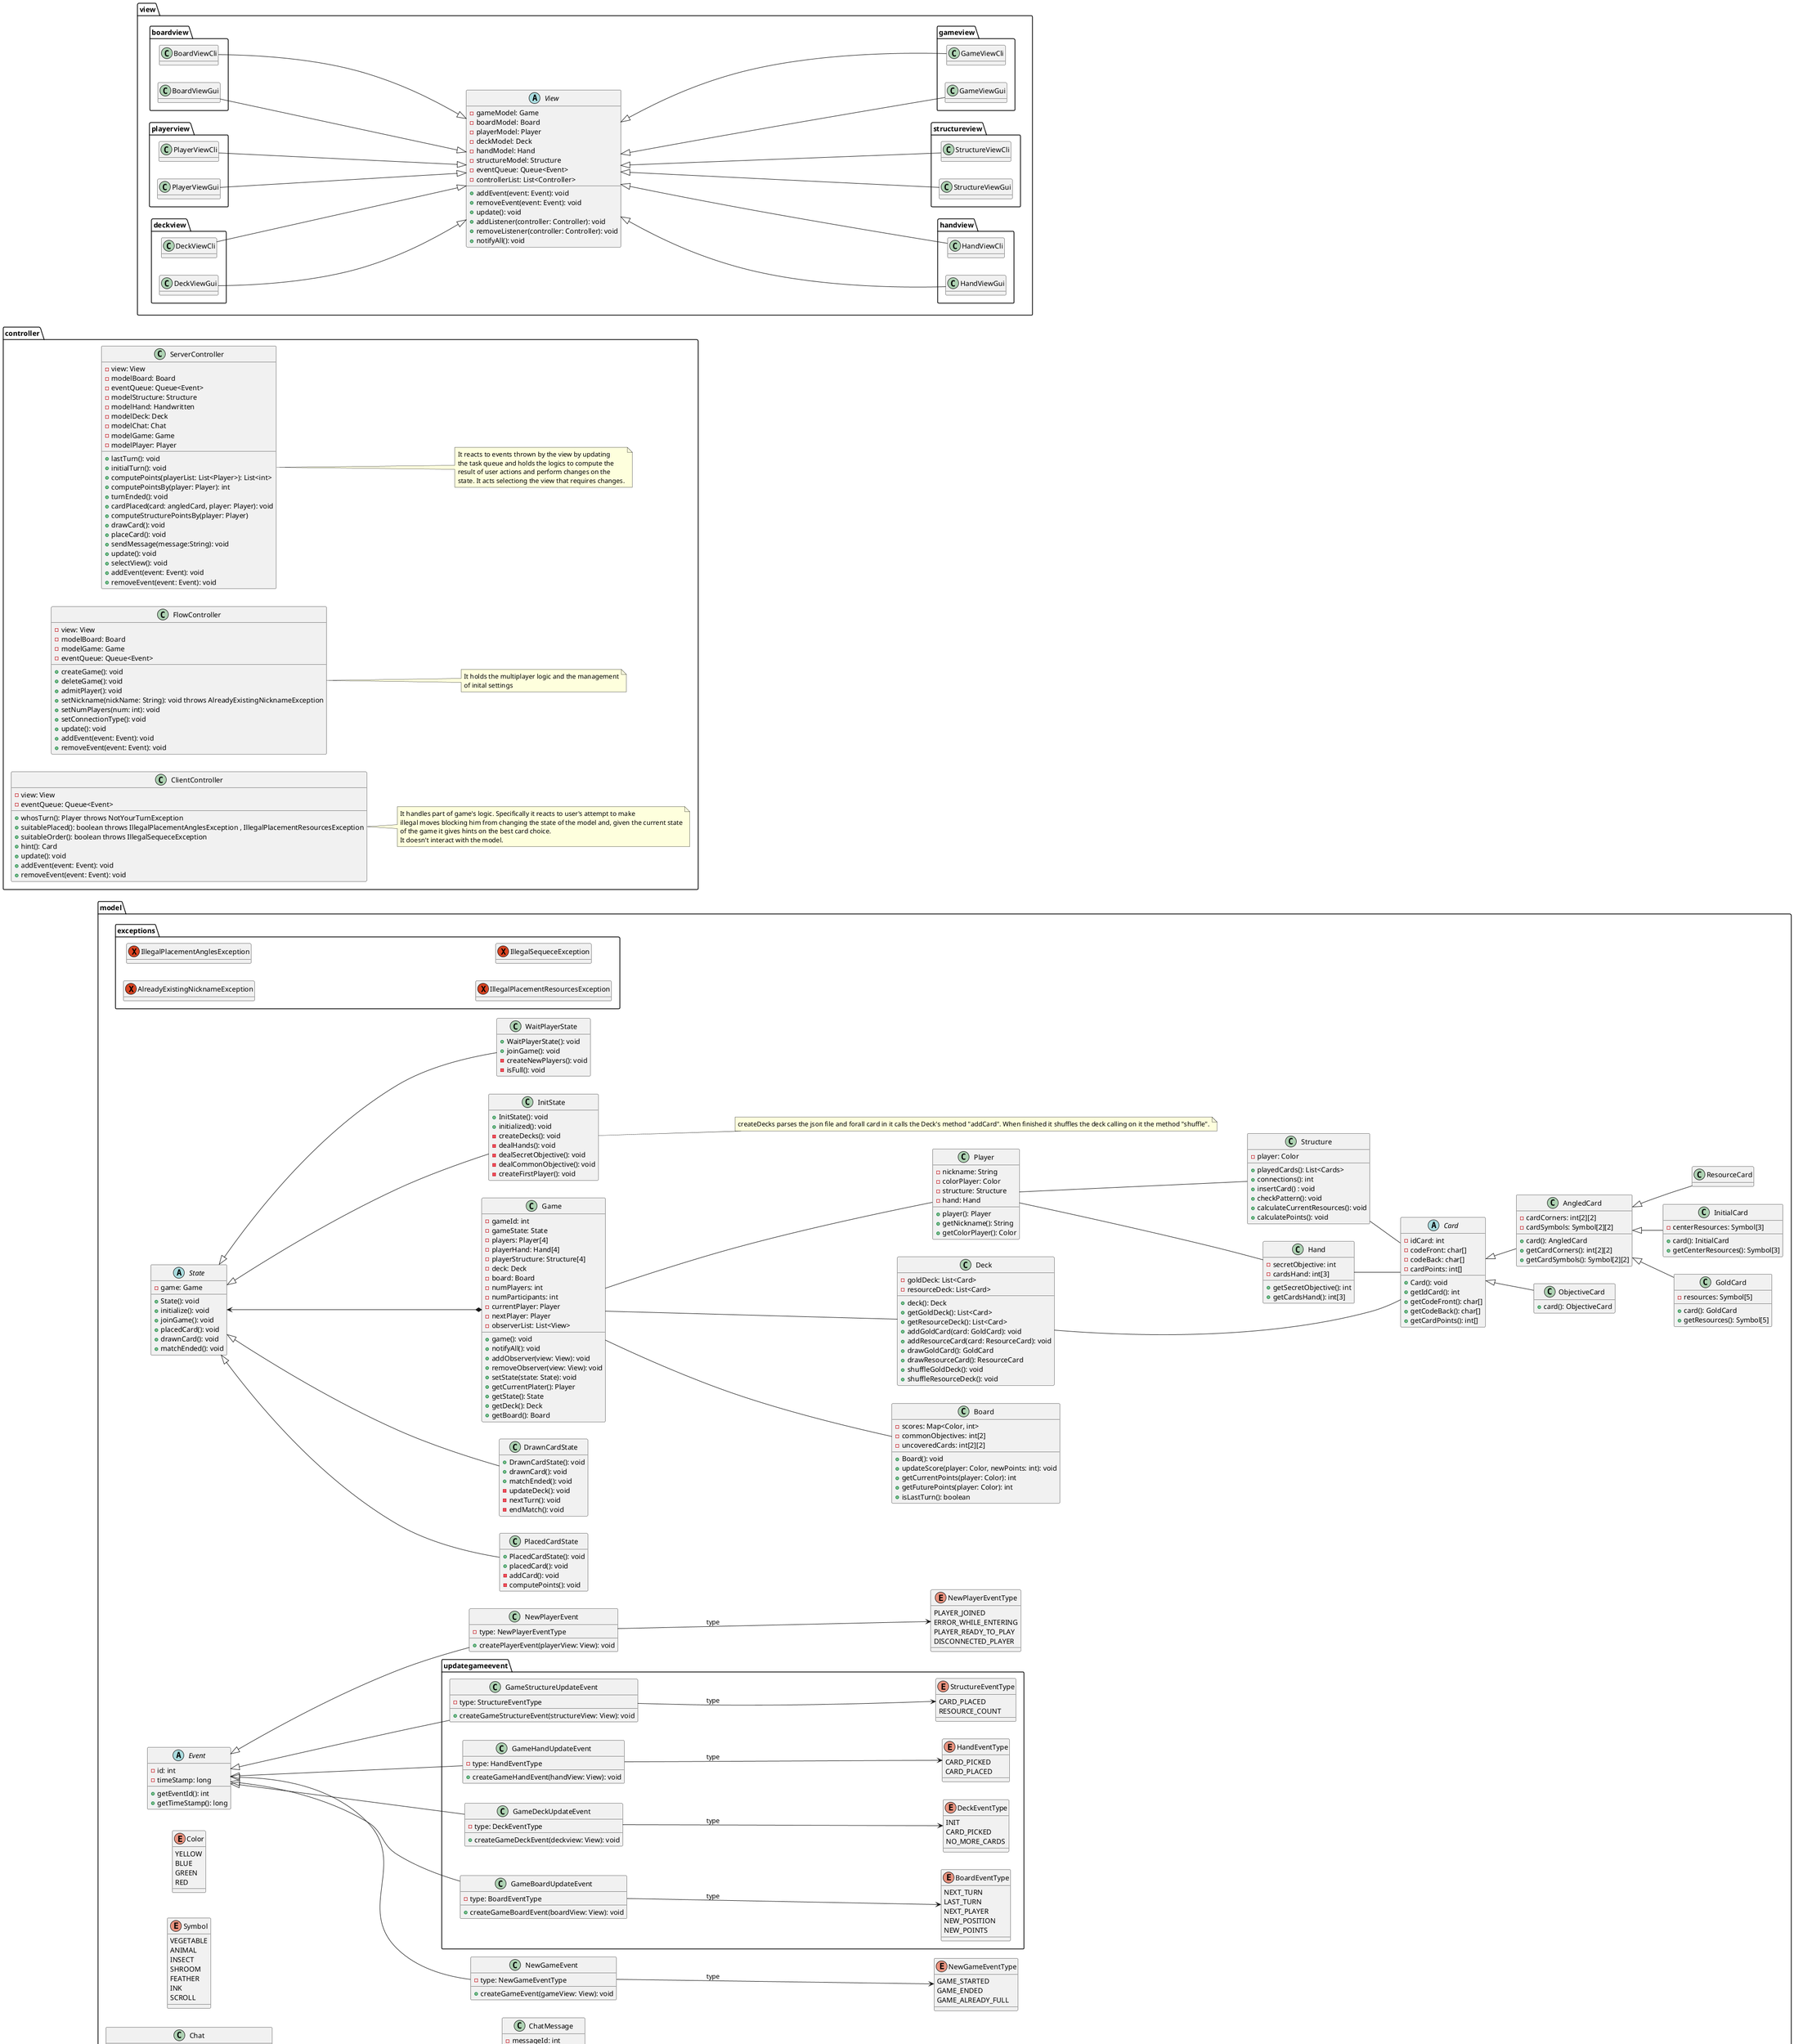 @startuml uml
hide empty fields
' skinparam linetype ortho

package model {
    class Game {
        - gameId: int
        - gameState: State
        - players: Player[4]
        - playerHand: Hand[4]
        - playerStructure: Structure[4]
        - deck: Deck
        - board: Board
        - numPlayers: int
        - numParticipants: int
        '- ?StadioGioco
        - currentPlayer: Player
        - nextPlayer: Player
        - observerList: List<View>
        'General'
        
        + game(): void
        + notifyAll(): void
        + addObserver(view: View): void
        + removeObserver(view: View): void
        + setState(state: State): void
        + getCurrentPlater(): Player
        + getState(): State
        + getDeck(): Deck
        + getBoard(): Board
    }

    class Player {
        - nickname: String
        - colorPlayer: Color
        - structure: Structure
        - hand: Hand
        
        + player(): Player
        + getNickname(): String
        + getColorPlayer(): Color
        }

    abstract class State {
        - game: Game

        + State(): void
        + initialize(): void
        + joinGame(): void
        + placedCard(): void
        + drawnCard(): void
        + matchEnded(): void
    }

    class InitState {
        + InitState(): void
        + initialized(): void
        - createDecks(): void
        - dealHands(): void
        - dealSecretObjective(): void
        - dealCommonObjective(): void
        - createFirstPlayer(): void
    }

    note bottom
    createDecks parses the json file and forall card in it calls the Deck's method "addCard". When finished it shuffles the deck calling on it the method "shuffle".
    end note
    
    class WaitPlayerState {
        + WaitPlayerState(): void
        + joinGame(): void
        - createNewPlayers(): void
        - isFull(): void
    }

    class PlacedCardState {
        + PlacedCardState(): void
        + placedCard(): void
        - addCard(): void
        - computePoints(): void
    }

    class DrawnCardState {
        + DrawnCardState(): void
        + drawnCard(): void
        + matchEnded(): void
        - updateDeck(): void
        - nextTurn(): void
        - endMatch(): void
    }

    class Board {
        - scores: Map<Color, int>
        - commonObjectives: int[2]
        - uncoveredCards: int[2][2]

        + Board(): void
        + updateScore(player: Color, newPoints: int): void
        'modifica la mappa dello Scores'
        + getCurrentPoints(player: Color): int
        + getFuturePoints(player: Color): int
        + isLastTurn(): boolean
    }

    abstract class Card {
        'Color lo codifichiam nell'id? o lo salviamo in una var?
        - idCard: int
        - codeFront: char[]
        - codeBack: char[]
        - cardPoints: int[]

        + Card(): void
        + getIdCard(): int
        + getCodeFront(): char[]
        + getCodeBack(): char[]
        + getCardPoints(): int[]
    }

    class ObjectiveCard extends Card {
        'tipo dell'obiettivo con enum? o codificato?'
        'non chiarissimo come caratterizzare l'obiettivo'

        + card(): ObjectiveCard
    }

    class AngledCard extends Card {
        - cardCorners: int[2][2]
        'decidere valore di default per corner non presente, corner presente non collegato, Id/puntatore carrta'
        - cardSymbols: Symbol[2][2]

        + card(): AngledCard
        + getCardCorners(): int[2][2]
        + getCardSymbols(): Symbol[2][2]
    }

    class GoldCard extends AngledCard {
        - resources: Symbol[5]
        'tipo ^ da capire'
        'caratterizzare tipo obiettivo'

        + card(): GoldCard
        + getResources(): Symbol[5]
    }

    class InitialCard extends AngledCard {
        - centerResources: Symbol[3]
        'tipo da capire'

        + card(): InitialCard
        + getCenterResources(): Symbol[3]
    }

    class ResourceCard extends AngledCard {}

    class Structure {
        'è necessario che abbia player se è unico di un playre?'
        - player: Color
        + playedCards(): List<Cards>
        'può restituire la prima carta della struttura da cui ripercorrere ricorsivamente le connessioni'
        'può restituire una lista con le connessioni ordinate'
        + connections(): int
        + insertCard() : void
        + checkPattern(): void
        + calculateCurrentResources(): void
        + calculatePoints(): void
    }

    class Deck {
        'check sul tipo dinamico statico'
        - goldDeck: List<Card>
        - resourceDeck: List<Card>

        + deck(): Deck
        + getGoldDeck(): List<Card>
        + getResourceDeck(): List<Card>
        + addGoldCard(card: GoldCard): void
        + addResourceCard(card: ResourceCard): void
        + drawGoldCard(): GoldCard
        + drawResourceCard(): ResourceCard
        + shuffleGoldDeck(): void
        + shuffleResourceDeck(): void
    }

    class Hand {
        - secretObjective: int
        - cardsHand: int[3]

        + getSecretObjective(): int
        + getCardsHand(): int[3]
    }

    enum Color {
        YELLOW
        BLUE
        GREEN
        RED
    }

    enum Symbol {
        VEGETABLE
        ANIMAL
        INSECT
        SHROOM
        FEATHER
        INK
        SCROLL
    }

    abstract class Event {
        - id: int
        - timeStamp: long
        + getEventId(): int
        + getTimeStamp(): long
    }

    enum NewPlayerEventType{
        PLAYER_JOINED
        ERROR_WHILE_ENTERING
        PLAYER_READY_TO_PLAY
        DISCONNECTED_PLAYER
    }

    enum NewGameEventType{
        GAME_STARTED
        GAME_ENDED
        GAME_ALREADY_FULL
    }

    class NewPlayerEvent extends Event{
        - type: NewPlayerEventType
        + createPlayerEvent(playerView: View): void
    }

    class NewGameEvent extends Event{
        - type: NewGameEventType
        + createGameEvent(gameView: View): void
    }

    package updategameevent {
        enum BoardEventType{
            NEXT_TURN
            LAST_TURN
            NEXT_PLAYER
            NEW_POSITION
            NEW_POINTS
        }
        enum DeckEventType{
            INIT
            CARD_PICKED
            NO_MORE_CARDS
        }
        enum HandEventType{
            CARD_PICKED
            CARD_PLACED
        }
        enum StructureEventType{
            CARD_PLACED
            RESOURCE_COUNT
        }

        class GameBoardUpdateEvent {
            - type: BoardEventType
            + createGameBoardEvent(boardView: View): void
        }

        class GameDeckUpdateEvent {
            - type: DeckEventType
            + createGameDeckEvent(deckview: View): void
        }

        class GameHandUpdateEvent {
            - type: HandEventType
            + createGameHandEvent(handView: View): void
        }

        class GameStructureUpdateEvent {
            - type: StructureEventType
            + createGameStructureEvent(structureView: View): void
        }
    }

    class ChatMessage {
        - messageId: int
        - message: String
        - sender: Player
        - receiver: List<Player>
        - timeStamp: long
    }

    class Chat {
        - chatMessages: List<ChatMessage>
        + addMessage(message: ChatMessage): void
        + removeMessage(message: ChatMessage): void
    }

    package exceptions{
        exception AlreadyExistingNicknameException{}
        exception IllegalPlacementAnglesException{}
        exception IllegalPlacementResourcesException{}
        exception IllegalSequeceException{}
    }
}

package controller {
    class ServerController{
        - view: View
        - modelBoard: Board 
        - eventQueue: Queue<Event>
        - modelStructure: Structure
        - modelHand: Handwritten
        - modelDeck: Deck 
        - modelChat: Chat 
        - modelGame: Game
        - modelPlayer: Player
        ' Controller state changes
        + lastTurn(): void
        + initialTurn(): void
        + computePoints(playerList: List<Player>): List<int>
        + computePointsBy(player: Player): int
        + turnEnded(): void
        + cardPlaced(card: angledCard, player: Player): void
        + computeStructurePointsBy(player: Player)
        + drawCard(): void
        + placeCard(): void
        + sendMessage(message:String): void
        'User gesture consumer from view 
        + update(): void
        + selectView(): void
        + addEvent(event: Event): void
        + removeEvent(event: Event): void
    }

    note bottom
    It reacts to events thrown by the view by updating 
    the task queue and holds the logics to compute the 
    result of user actions and perform changes on the
    state. It acts selectiong the view that requires changes.
    end note

    class FlowController{
        - view: View
        - modelBoard: Board 
        - modelGame: Game
        - eventQueue: Queue<Event>
        'Controller state changes
        + createGame(): void
        + deleteGame(): void
        + admitPlayer(): void
        + setNickname(nickName: String): void throws AlreadyExistingNicknameException
        + setNumPlayers(num: int): void
        + setConnectionType(): void
        'User gesture consumer from view 
        + update(): void
        + addEvent(event: Event): void
        + removeEvent(event: Event): void
    }

    note bottom
    It holds the multiplayer logic and the management
    of inital settings
    end note

    class ClientController{
        - view: View
        - eventQueue: Queue<Event>
        'Action performed by user that doesn't affect the state of the model
        + whosTurn(): Player throws NotYourTurnException 
        + suitablePlaced(): boolean throws IllegalPlacementAnglesException , IllegalPlacementResourcesException 
        + suitableOrder(): boolean throws IllegalSequeceException 
        + hint(): Card
        'User gesture consumer from view 
        + update(): void
        + addEvent(event: Event): void
        + removeEvent(event: Event): void
    }

    note bottom
    It handles part of game's logic. Specifically it reacts to user's attempt to make 
    illegal moves blocking him from changing the state of the model and, given the current state
    of the game it gives hints on the best card choice.
    It doesn't interact with the model.
    end note
}

package view {
    abstract View {
        - gameModel: Game
        - boardModel: Board
        - playerModel: Player
        - deckModel: Deck
        - handModel: Hand
        - structureModel: Structure
        - eventQueue: Queue<Event>
        - controllerList: List<Controller>
        + addEvent(event: Event): void
        + removeEvent(event: Event): void
        + update(): void
        + addListener(controller: Controller): void
        + removeListener(controller: Controller): void
        + notifyAll(): void
    }

    package boardview {
        class BoardViewGui {}
        class BoardViewCli {}
    }

    package playerview {
        class PlayerViewGui {}
        class PlayerViewCli {}
    }

    package deckview {
        class DeckViewGui {}
        class DeckViewCli {}
    }

    package handview {
        class HandViewGui {}
        class HandViewCli {}
    }

    package structureview {
        class StructureViewGui {}
        class StructureViewCli {}
    }

    package gameview {
        class GameViewGui {}
        class GameViewCli {}
    }
}

Game -- Player
Game -- Deck
Game -- Board
Deck -- Card
Player -- Hand
Player -- Structure
Structure -- Card
Hand -- Card

Chat -- ChatMessage

GameStructureUpdateEvent -up-|> Event
GameHandUpdateEvent -up-|> Event
GameDeckUpdateEvent -up-|> Event
GameBoardUpdateEvent -up-|> Event

BoardViewGui --|> View
BoardViewCli --|> View
PlayerViewGui --|> View
PlayerViewCli --|> View
DeckViewGui --|> View
DeckViewCli --|> View
HandViewGui -up-|> View
HandViewCli -up-|> View
StructureViewGui -up-|> View
StructureViewCli -up-|> View
GameViewGui -up-|> View
GameViewCli -up-|> View

InitState -up-|> State
WaitPlayerState -up-|> State
PlacedCardState -up-|> State
DrawnCardState -up-|> State

Game *-up-> State

GameBoardUpdateEvent --> BoardEventType : type
GameDeckUpdateEvent --> DeckEventType : type
GameHandUpdateEvent --> HandEventType : type
GameStructureUpdateEvent --> StructureEventType : type

NewPlayerEvent --> NewPlayerEventType : type
NewGameEvent --> NewGameEventType : type

left to right direction

' [ ] Sistema metodi duplicati
' [ ] Metodi specifici per aggiornamento modello -> Card, Board, Structure, Player, Hand
' [x] Struttura classe 'Structure' da chiarire -> Albero
' [ ] Strategy pattern per computePoints model
' [x] Sintassi controller
' [x] Sistemare tipi eventi
' [ ] Finire commenti metodi
' [ ] Abstract factory pattern per createPlayer

@enduml